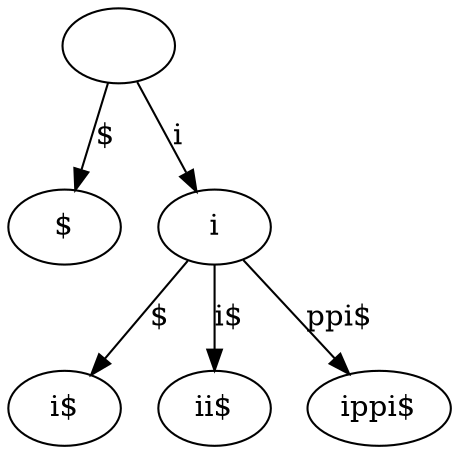 // Suffix tree
digraph {
	"|" [label=""]
	"$|$" [label="$"]
	"|" -> "$|$" [label="$"]
	"i|i" [label=i]
	"$|i$" [label="i$"]
	"i|i" -> "$|i$" [label="$"]
	"i$|ii$" [label="ii$"]
	"i|i" -> "i$|ii$" [label="i$"]
	"ppi$|ippi$" [label="ippi$"]
	"i|i" -> "ppi$|ippi$" [label="ppi$"]
	"|" -> "i|i" [label=i]
}
